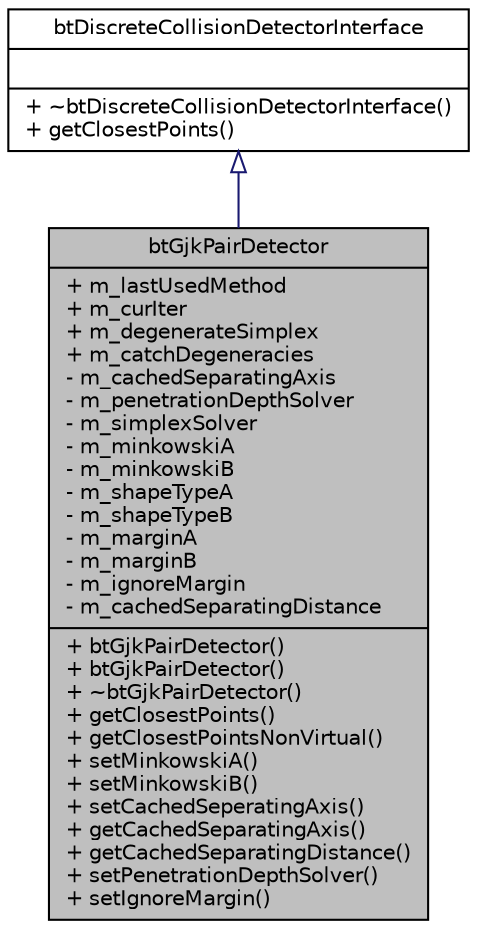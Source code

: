 digraph G
{
  edge [fontname="Helvetica",fontsize="10",labelfontname="Helvetica",labelfontsize="10"];
  node [fontname="Helvetica",fontsize="10",shape=record];
  Node1 [label="{btGjkPairDetector\n|+ m_lastUsedMethod\l+ m_curIter\l+ m_degenerateSimplex\l+ m_catchDegeneracies\l- m_cachedSeparatingAxis\l- m_penetrationDepthSolver\l- m_simplexSolver\l- m_minkowskiA\l- m_minkowskiB\l- m_shapeTypeA\l- m_shapeTypeB\l- m_marginA\l- m_marginB\l- m_ignoreMargin\l- m_cachedSeparatingDistance\l|+ btGjkPairDetector()\l+ btGjkPairDetector()\l+ ~btGjkPairDetector()\l+ getClosestPoints()\l+ getClosestPointsNonVirtual()\l+ setMinkowskiA()\l+ setMinkowskiB()\l+ setCachedSeperatingAxis()\l+ getCachedSeparatingAxis()\l+ getCachedSeparatingDistance()\l+ setPenetrationDepthSolver()\l+ setIgnoreMargin()\l}",height=0.2,width=0.4,color="black", fillcolor="grey75", style="filled" fontcolor="black"];
  Node2 -> Node1 [dir=back,color="midnightblue",fontsize="10",style="solid",arrowtail="empty",fontname="Helvetica"];
  Node2 [label="{btDiscreteCollisionDetectorInterface\n||+ ~btDiscreteCollisionDetectorInterface()\l+ getClosestPoints()\l}",height=0.2,width=0.4,color="black", fillcolor="white", style="filled",URL="$d0/dbb/structbtDiscreteCollisionDetectorInterface.html"];
}
